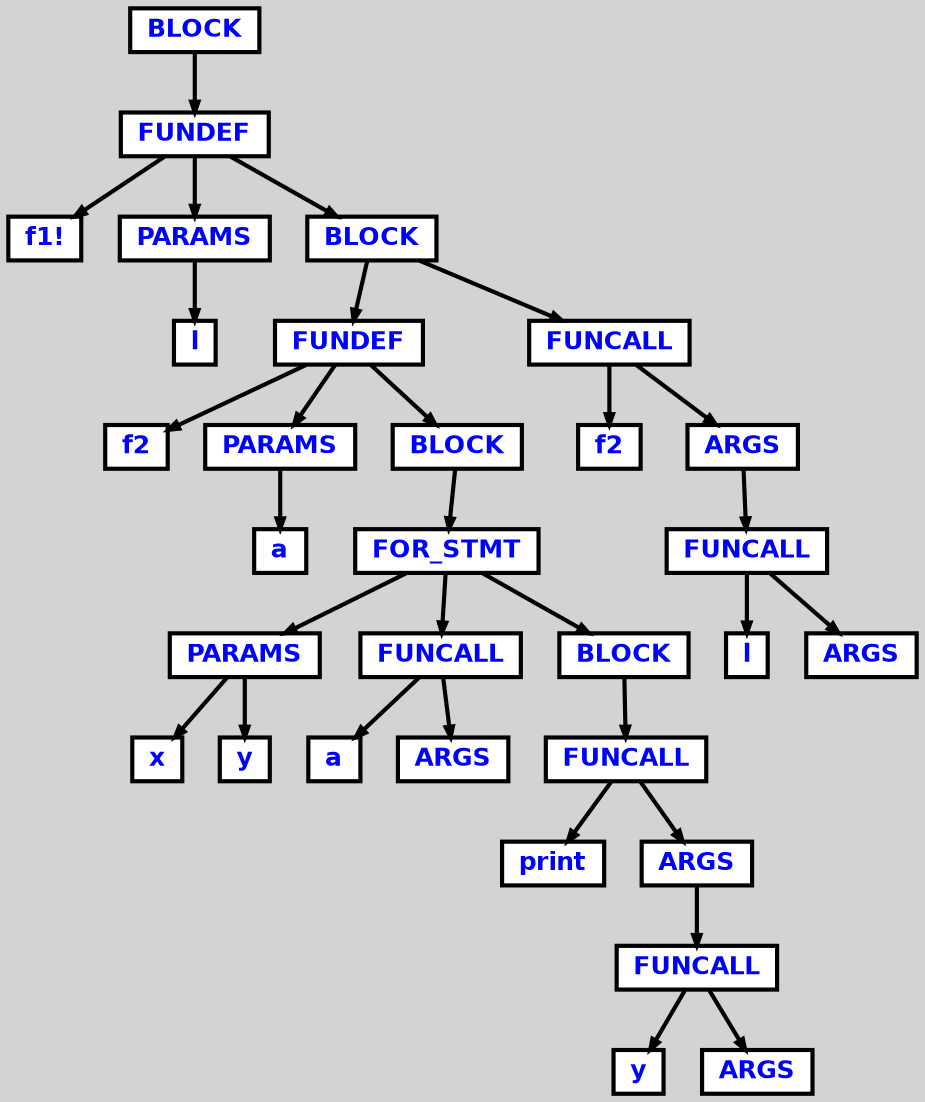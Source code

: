 digraph {

	ordering=out;
	ranksep=.4;
	bgcolor="lightgrey"; node [shape=box, fixedsize=false, fontsize=12, fontname="Helvetica-bold", fontcolor="blue"
		width=.25, height=.25, color="black", fillcolor="white", style="filled, solid, bold"];
	edge [arrowsize=.5, color="black", style="bold"]

  n0 [label="BLOCK"];
  n1 [label="FUNDEF"];
  n1 [label="FUNDEF"];
  n2 [label="f1!"];
  n3 [label="PARAMS"];
  n3 [label="PARAMS"];
  n4 [label="l"];
  n5 [label="BLOCK"];
  n5 [label="BLOCK"];
  n6 [label="FUNDEF"];
  n6 [label="FUNDEF"];
  n7 [label="f2"];
  n8 [label="PARAMS"];
  n8 [label="PARAMS"];
  n9 [label="a"];
  n10 [label="BLOCK"];
  n10 [label="BLOCK"];
  n11 [label="FOR_STMT"];
  n11 [label="FOR_STMT"];
  n12 [label="PARAMS"];
  n12 [label="PARAMS"];
  n13 [label="x"];
  n14 [label="y"];
  n15 [label="FUNCALL"];
  n15 [label="FUNCALL"];
  n16 [label="a"];
  n17 [label="ARGS"];
  n18 [label="BLOCK"];
  n18 [label="BLOCK"];
  n19 [label="FUNCALL"];
  n19 [label="FUNCALL"];
  n20 [label="print"];
  n21 [label="ARGS"];
  n21 [label="ARGS"];
  n22 [label="FUNCALL"];
  n22 [label="FUNCALL"];
  n23 [label="y"];
  n24 [label="ARGS"];
  n25 [label="FUNCALL"];
  n25 [label="FUNCALL"];
  n26 [label="f2"];
  n27 [label="ARGS"];
  n27 [label="ARGS"];
  n28 [label="FUNCALL"];
  n28 [label="FUNCALL"];
  n29 [label="l"];
  n30 [label="ARGS"];

  n0 -> n1 // "BLOCK" -> "FUNDEF"
  n1 -> n2 // "FUNDEF" -> "f1!"
  n1 -> n3 // "FUNDEF" -> "PARAMS"
  n3 -> n4 // "PARAMS" -> "l"
  n1 -> n5 // "FUNDEF" -> "BLOCK"
  n5 -> n6 // "BLOCK" -> "FUNDEF"
  n6 -> n7 // "FUNDEF" -> "f2"
  n6 -> n8 // "FUNDEF" -> "PARAMS"
  n8 -> n9 // "PARAMS" -> "a"
  n6 -> n10 // "FUNDEF" -> "BLOCK"
  n10 -> n11 // "BLOCK" -> "FOR_STMT"
  n11 -> n12 // "FOR_STMT" -> "PARAMS"
  n12 -> n13 // "PARAMS" -> "x"
  n12 -> n14 // "PARAMS" -> "y"
  n11 -> n15 // "FOR_STMT" -> "FUNCALL"
  n15 -> n16 // "FUNCALL" -> "a"
  n15 -> n17 // "FUNCALL" -> "ARGS"
  n11 -> n18 // "FOR_STMT" -> "BLOCK"
  n18 -> n19 // "BLOCK" -> "FUNCALL"
  n19 -> n20 // "FUNCALL" -> "print"
  n19 -> n21 // "FUNCALL" -> "ARGS"
  n21 -> n22 // "ARGS" -> "FUNCALL"
  n22 -> n23 // "FUNCALL" -> "y"
  n22 -> n24 // "FUNCALL" -> "ARGS"
  n5 -> n25 // "BLOCK" -> "FUNCALL"
  n25 -> n26 // "FUNCALL" -> "f2"
  n25 -> n27 // "FUNCALL" -> "ARGS"
  n27 -> n28 // "ARGS" -> "FUNCALL"
  n28 -> n29 // "FUNCALL" -> "l"
  n28 -> n30 // "FUNCALL" -> "ARGS"

}

